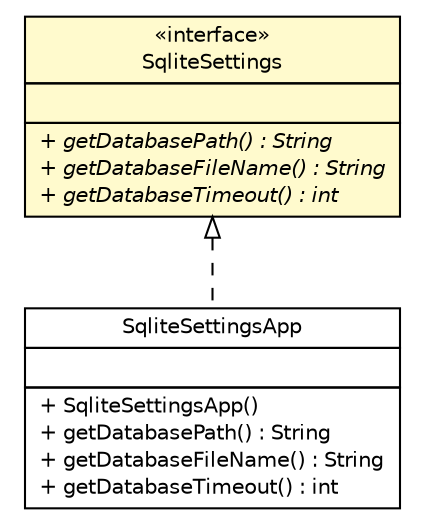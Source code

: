 #!/usr/local/bin/dot
#
# Class diagram 
# Generated by UMLGraph version 5.1 (http://www.umlgraph.org/)
#

digraph G {
	edge [fontname="Helvetica",fontsize=10,labelfontname="Helvetica",labelfontsize=10];
	node [fontname="Helvetica",fontsize=10,shape=plaintext];
	nodesep=0.25;
	ranksep=0.5;
	// com.connectlife.coreserver.config.SqliteSettingsApp
	c3542 [label=<<table title="com.connectlife.coreserver.config.SqliteSettingsApp" border="0" cellborder="1" cellspacing="0" cellpadding="2" port="p" href="./SqliteSettingsApp.html">
		<tr><td><table border="0" cellspacing="0" cellpadding="1">
<tr><td align="center" balign="center"> SqliteSettingsApp </td></tr>
		</table></td></tr>
		<tr><td><table border="0" cellspacing="0" cellpadding="1">
<tr><td align="left" balign="left">  </td></tr>
		</table></td></tr>
		<tr><td><table border="0" cellspacing="0" cellpadding="1">
<tr><td align="left" balign="left"> + SqliteSettingsApp() </td></tr>
<tr><td align="left" balign="left"> + getDatabasePath() : String </td></tr>
<tr><td align="left" balign="left"> + getDatabaseFileName() : String </td></tr>
<tr><td align="left" balign="left"> + getDatabaseTimeout() : int </td></tr>
		</table></td></tr>
		</table>>, fontname="Helvetica", fontcolor="black", fontsize=10.0];
	// com.connectlife.coreserver.config.SqliteSettings
	c3545 [label=<<table title="com.connectlife.coreserver.config.SqliteSettings" border="0" cellborder="1" cellspacing="0" cellpadding="2" port="p" bgcolor="lemonChiffon" href="./SqliteSettings.html">
		<tr><td><table border="0" cellspacing="0" cellpadding="1">
<tr><td align="center" balign="center"> &#171;interface&#187; </td></tr>
<tr><td align="center" balign="center"> SqliteSettings </td></tr>
		</table></td></tr>
		<tr><td><table border="0" cellspacing="0" cellpadding="1">
<tr><td align="left" balign="left">  </td></tr>
		</table></td></tr>
		<tr><td><table border="0" cellspacing="0" cellpadding="1">
<tr><td align="left" balign="left"><font face="Helvetica-Oblique" point-size="10.0"> + getDatabasePath() : String </font></td></tr>
<tr><td align="left" balign="left"><font face="Helvetica-Oblique" point-size="10.0"> + getDatabaseFileName() : String </font></td></tr>
<tr><td align="left" balign="left"><font face="Helvetica-Oblique" point-size="10.0"> + getDatabaseTimeout() : int </font></td></tr>
		</table></td></tr>
		</table>>, fontname="Helvetica", fontcolor="black", fontsize=10.0];
	//com.connectlife.coreserver.config.SqliteSettingsApp implements com.connectlife.coreserver.config.SqliteSettings
	c3545:p -> c3542:p [dir=back,arrowtail=empty,style=dashed];
}

